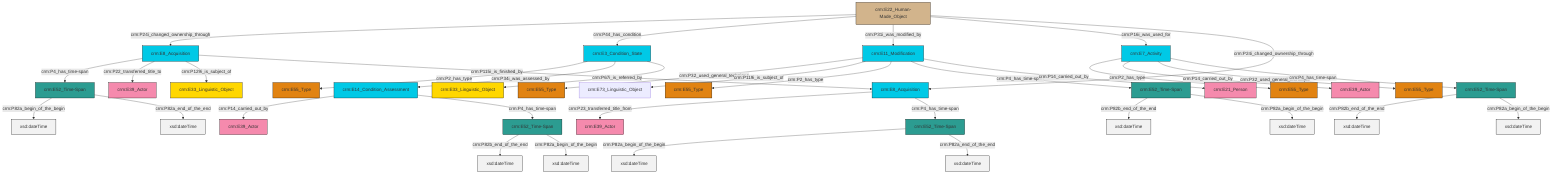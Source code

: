 graph TD
classDef Literal fill:#f2f2f2,stroke:#000000;
classDef CRM_Entity fill:#FFFFFF,stroke:#000000;
classDef Temporal_Entity fill:#00C9E6, stroke:#000000;
classDef Type fill:#E18312, stroke:#000000;
classDef Time-Span fill:#2C9C91, stroke:#000000;
classDef Appellation fill:#FFEB7F, stroke:#000000;
classDef Place fill:#008836, stroke:#000000;
classDef Persistent_Item fill:#B266B2, stroke:#000000;
classDef Conceptual_Object fill:#FFD700, stroke:#000000;
classDef Physical_Thing fill:#D2B48C, stroke:#000000;
classDef Actor fill:#f58aad, stroke:#000000;
classDef PC_Classes fill:#4ce600, stroke:#000000;
classDef Multi fill:#cccccc,stroke:#000000;

0["crm:E7_Activity"]:::Temporal_Entity -->|crm:P2_has_type| 1["crm:E55_Type"]:::Type
6["crm:E52_Time-Span"]:::Time-Span -->|crm:P82b_end_of_the_end| 7[xsd:dateTime]:::Literal
12["crm:E3_Condition_State"]:::Temporal_Entity -->|crm:P2_has_type| 13["crm:E55_Type"]:::Type
10["crm:E8_Acquisition"]:::Temporal_Entity -->|crm:P23_transferred_title_from| 14["crm:E39_Actor"]:::Actor
16["crm:E52_Time-Span"]:::Time-Span -->|crm:P82a_begin_of_the_begin| 17[xsd:dateTime]:::Literal
19["crm:E52_Time-Span"]:::Time-Span -->|crm:P82a_begin_of_the_begin| 20[xsd:dateTime]:::Literal
21["crm:E11_Modification"]:::Temporal_Entity -->|crm:P32_used_general_technique| 22["crm:E55_Type"]:::Type
12["crm:E3_Condition_State"]:::Temporal_Entity -->|crm:P34i_was_assessed_by| 24["crm:E14_Condition_Assessment"]:::Temporal_Entity
12["crm:E3_Condition_State"]:::Temporal_Entity -->|crm:P67i_is_referred_by| 26["crm:E33_Linguistic_Object"]:::Conceptual_Object
21["crm:E11_Modification"]:::Temporal_Entity -->|crm:P119i_is_subject_of| 27["crm:E73_Linguistic_Object"]:::Default
32["crm:E8_Acquisition"]:::Temporal_Entity -->|crm:P4_has_time-span| 16["crm:E52_Time-Span"]:::Time-Span
0["crm:E7_Activity"]:::Temporal_Entity -->|crm:P14_carried_out_by| 2["crm:E39_Actor"]:::Actor
34["crm:E22_Human-Made_Object"]:::Physical_Thing -->|crm:P24i_changed_ownership_through| 32["crm:E8_Acquisition"]:::Temporal_Entity
24["crm:E14_Condition_Assessment"]:::Temporal_Entity -->|crm:P14_carried_out_by| 35["crm:E39_Actor"]:::Actor
37["crm:E52_Time-Span"]:::Time-Span -->|crm:P82b_end_of_the_end| 38[xsd:dateTime]:::Literal
34["crm:E22_Human-Made_Object"]:::Physical_Thing -->|crm:P44_has_condition| 12["crm:E3_Condition_State"]:::Temporal_Entity
6["crm:E52_Time-Span"]:::Time-Span -->|crm:P82a_begin_of_the_begin| 40[xsd:dateTime]:::Literal
34["crm:E22_Human-Made_Object"]:::Physical_Thing -->|crm:P31i_was_modified_by| 21["crm:E11_Modification"]:::Temporal_Entity
32["crm:E8_Acquisition"]:::Temporal_Entity -->|crm:P22_transferred_title_to| 45["crm:E39_Actor"]:::Actor
34["crm:E22_Human-Made_Object"]:::Physical_Thing -->|crm:P16i_was_used_for| 0["crm:E7_Activity"]:::Temporal_Entity
21["crm:E11_Modification"]:::Temporal_Entity -->|crm:P2_has_type| 42["crm:E55_Type"]:::Type
32["crm:E8_Acquisition"]:::Temporal_Entity -->|crm:P129i_is_subject_of| 4["crm:E33_Linguistic_Object"]:::Conceptual_Object
47["crm:E52_Time-Span"]:::Time-Span -->|crm:P82b_end_of_the_end| 48[xsd:dateTime]:::Literal
0["crm:E7_Activity"]:::Temporal_Entity -->|crm:P32_used_general_technique| 8["crm:E55_Type"]:::Type
34["crm:E22_Human-Made_Object"]:::Physical_Thing -->|crm:P24i_changed_ownership_through| 10["crm:E8_Acquisition"]:::Temporal_Entity
19["crm:E52_Time-Span"]:::Time-Span -->|crm:P82a_end_of_the_end| 51[xsd:dateTime]:::Literal
0["crm:E7_Activity"]:::Temporal_Entity -->|crm:P4_has_time-span| 6["crm:E52_Time-Span"]:::Time-Span
32["crm:E8_Acquisition"]:::Temporal_Entity -->|crm:P115i_is_finished_by| 10["crm:E8_Acquisition"]:::Temporal_Entity
16["crm:E52_Time-Span"]:::Time-Span -->|crm:P82a_end_of_the_end| 53[xsd:dateTime]:::Literal
10["crm:E8_Acquisition"]:::Temporal_Entity -->|crm:P4_has_time-span| 19["crm:E52_Time-Span"]:::Time-Span
21["crm:E11_Modification"]:::Temporal_Entity -->|crm:P4_has_time-span| 37["crm:E52_Time-Span"]:::Time-Span
37["crm:E52_Time-Span"]:::Time-Span -->|crm:P82a_begin_of_the_begin| 56[xsd:dateTime]:::Literal
47["crm:E52_Time-Span"]:::Time-Span -->|crm:P82a_begin_of_the_begin| 58[xsd:dateTime]:::Literal
24["crm:E14_Condition_Assessment"]:::Temporal_Entity -->|crm:P4_has_time-span| 47["crm:E52_Time-Span"]:::Time-Span
21["crm:E11_Modification"]:::Temporal_Entity -->|crm:P14_carried_out_by| 28["crm:E21_Person"]:::Actor
